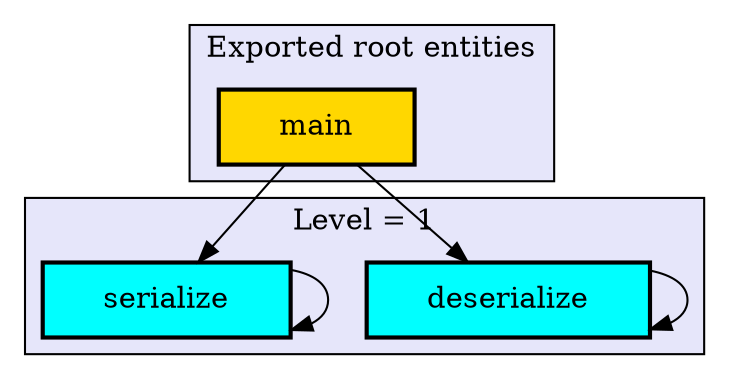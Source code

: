 digraph "Levels within Test" {
    node [margin="0.4,0.1"
         ,style=filled];
    subgraph cluster_0 {
        graph [label="Exported root entities"
              ,style=filled
              ,fillcolor=lavender];
        2 [label=main
          ,shape=box
          ,fillcolor=gold
          ,style="filled,bold"];
    }
    subgraph cluster_1 {
        graph [label="Level = 1"
              ,style=filled
              ,fillcolor=lavender];
        1 [label=deserialize
          ,shape=box
          ,fillcolor=cyan
          ,style="filled,bold"];
        3 [label=serialize
          ,shape=box
          ,fillcolor=cyan
          ,style="filled,bold"];
    }
    1 -> 1 [penwidth=1,color=black];
    2 -> 1 [penwidth=1,color=black];
    2 -> 3 [penwidth=1,color=black];
    3 -> 3 [penwidth=1,color=black];
}
